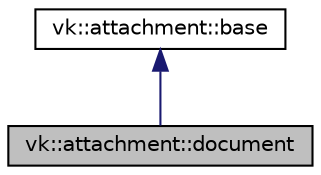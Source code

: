 digraph "vk::attachment::document"
{
 // LATEX_PDF_SIZE
  edge [fontname="Helvetica",fontsize="10",labelfontname="Helvetica",labelfontsize="10"];
  node [fontname="Helvetica",fontsize="10",shape=record];
  Node1 [label="vk::attachment::document",height=0.2,width=0.4,color="black", fillcolor="grey75", style="filled", fontcolor="black",tooltip=" "];
  Node2 -> Node1 [dir="back",color="midnightblue",fontsize="10",style="solid",fontname="Helvetica"];
  Node2 [label="vk::attachment::base",height=0.2,width=0.4,color="black", fillcolor="white", style="filled",URL="$classvk_1_1attachment_1_1base.html",tooltip=" "];
}

